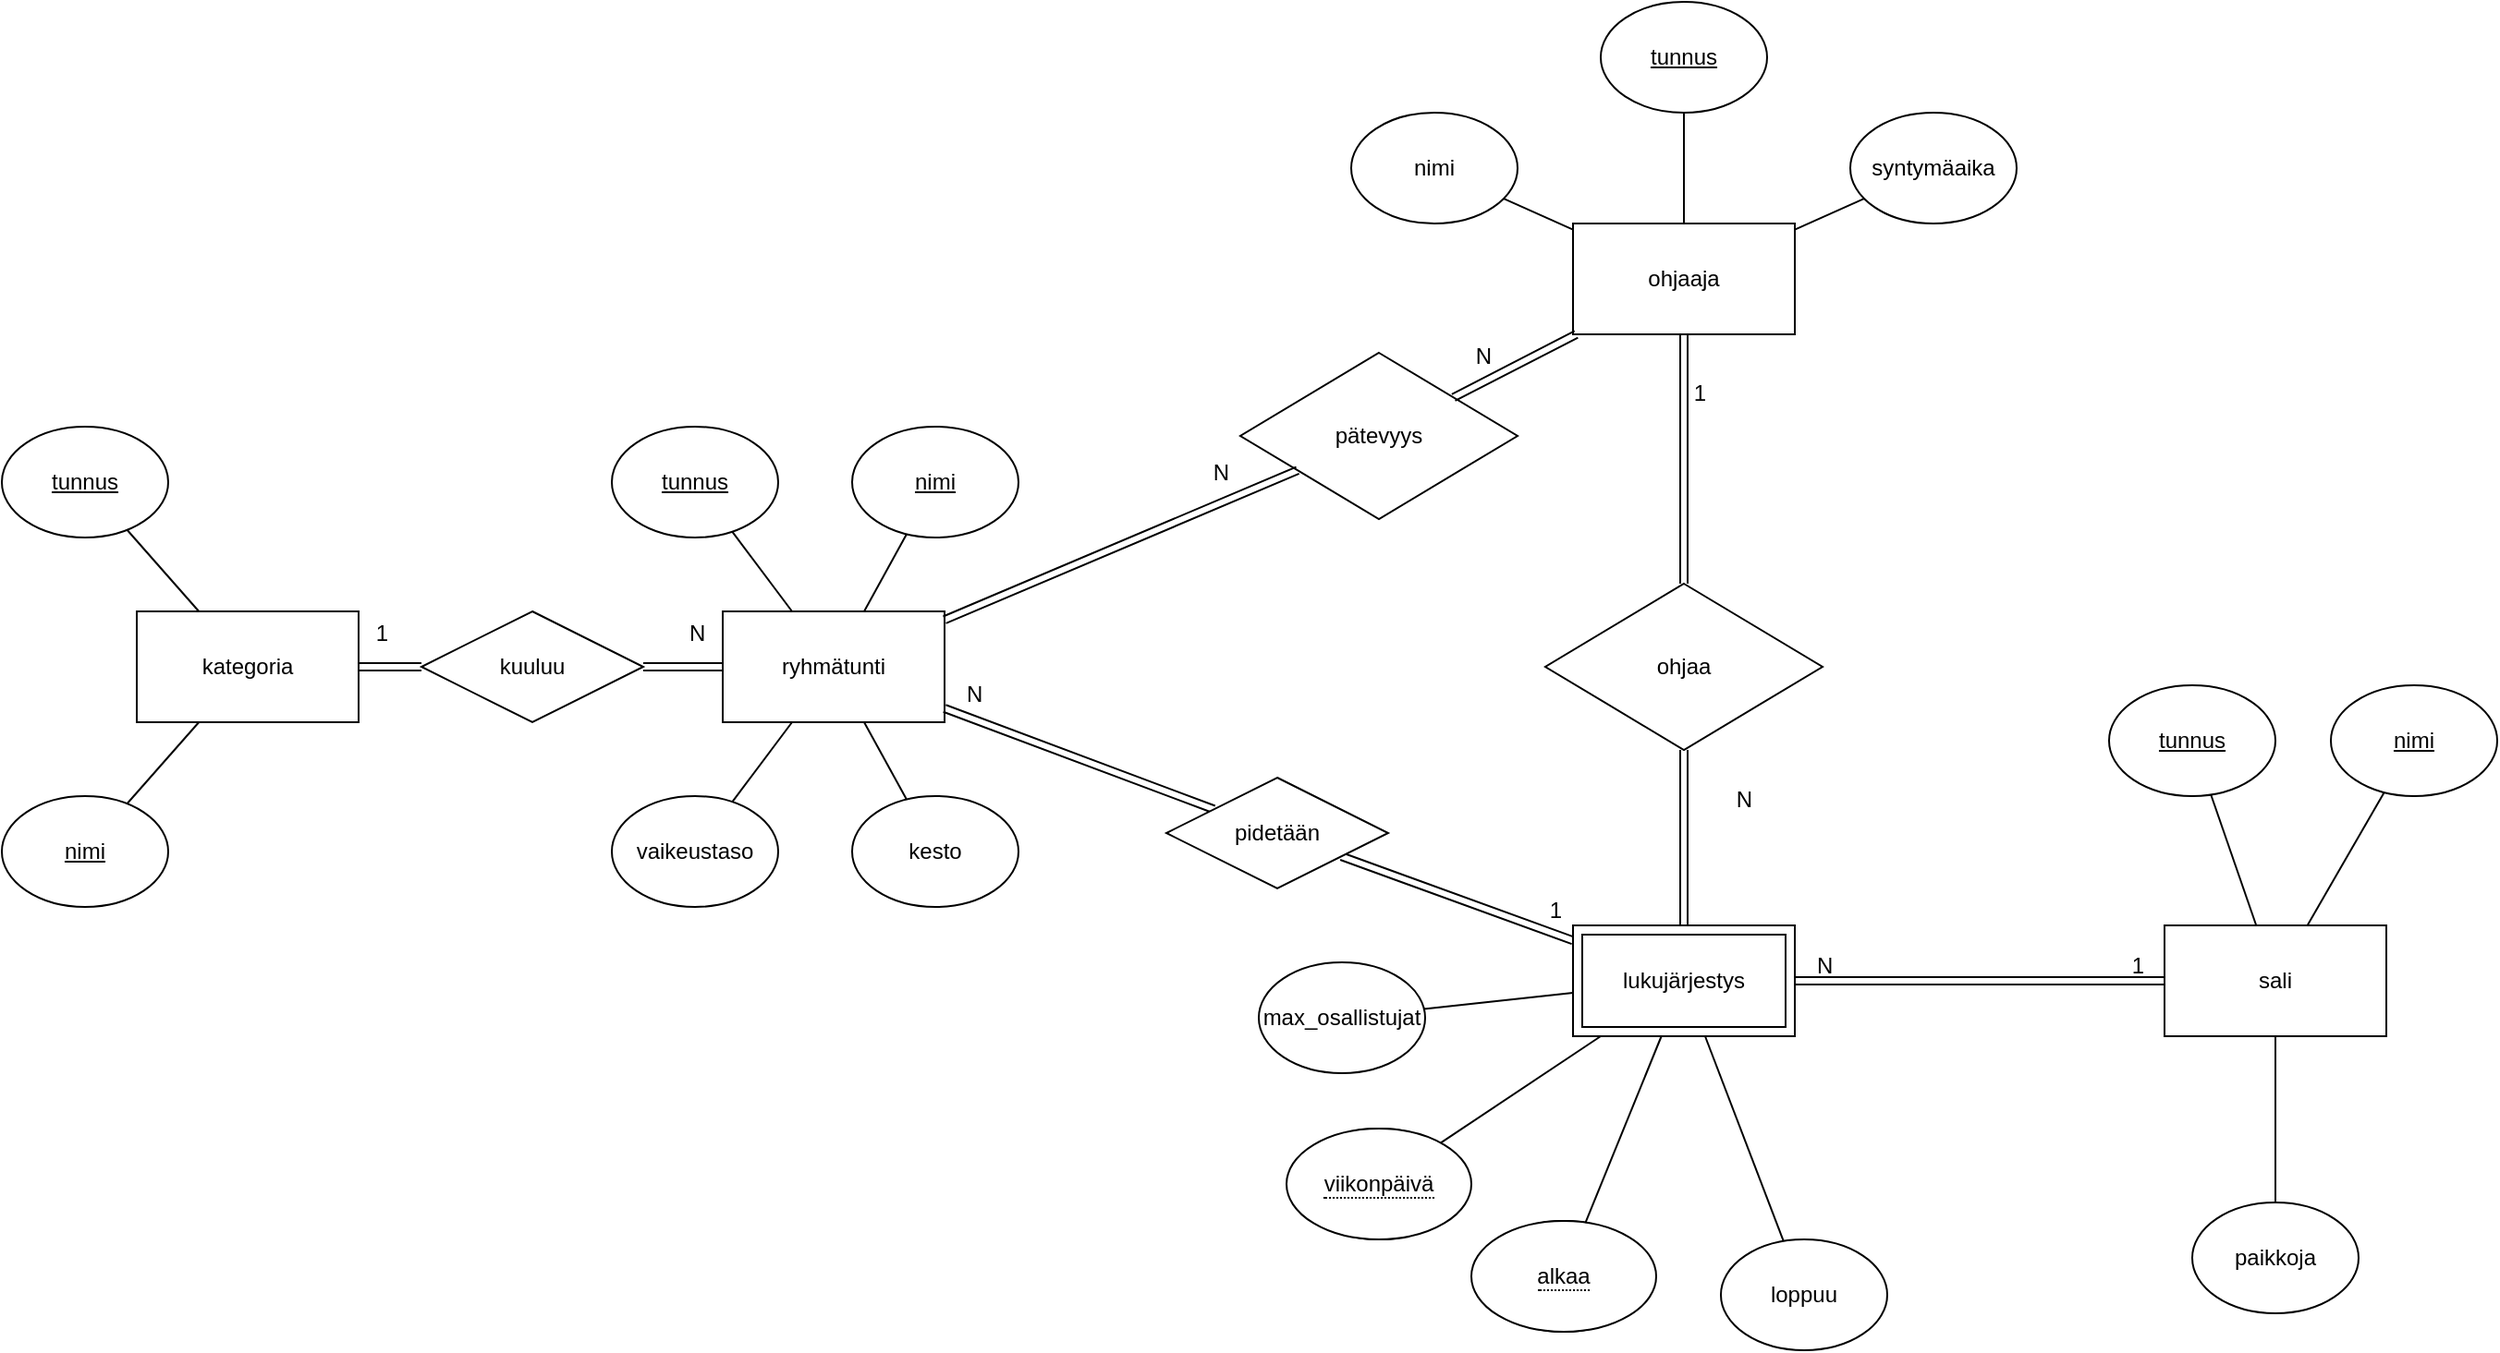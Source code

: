 <mxfile version="21.8.2" type="github">
  <diagram name="Page-1" id="rCQEHk5AixNXXwSne6Aq">
    <mxGraphModel dx="2531" dy="2101" grid="1" gridSize="10" guides="1" tooltips="1" connect="1" arrows="1" fold="1" page="1" pageScale="1" pageWidth="827" pageHeight="1169" math="0" shadow="0">
      <root>
        <mxCell id="0" />
        <mxCell id="1" parent="0" />
        <mxCell id="_bvSd32ubLVk9DA3Oi3Z-1" value="ryhmätunti" style="rounded=0;whiteSpace=wrap;html=1;" parent="1" vertex="1">
          <mxGeometry x="-310" y="310" width="120" height="60" as="geometry" />
        </mxCell>
        <mxCell id="_bvSd32ubLVk9DA3Oi3Z-2" value="kategoria" style="rounded=0;whiteSpace=wrap;html=1;" parent="1" vertex="1">
          <mxGeometry x="-627" y="310" width="120" height="60" as="geometry" />
        </mxCell>
        <mxCell id="_bvSd32ubLVk9DA3Oi3Z-3" value="ohjaaja" style="rounded=0;whiteSpace=wrap;html=1;" parent="1" vertex="1">
          <mxGeometry x="150" y="100" width="120" height="60" as="geometry" />
        </mxCell>
        <mxCell id="_bvSd32ubLVk9DA3Oi3Z-5" value="sali" style="rounded=0;whiteSpace=wrap;html=1;" parent="1" vertex="1">
          <mxGeometry x="470" y="480" width="120" height="60" as="geometry" />
        </mxCell>
        <mxCell id="_bvSd32ubLVk9DA3Oi3Z-6" value="&lt;u&gt;tunnus&lt;/u&gt;" style="ellipse;whiteSpace=wrap;html=1;" parent="1" vertex="1">
          <mxGeometry x="-370" y="210" width="90" height="60" as="geometry" />
        </mxCell>
        <mxCell id="_bvSd32ubLVk9DA3Oi3Z-7" value="&lt;u&gt;nimi&lt;/u&gt;" style="ellipse;whiteSpace=wrap;html=1;" parent="1" vertex="1">
          <mxGeometry x="-240" y="210" width="90" height="60" as="geometry" />
        </mxCell>
        <mxCell id="_bvSd32ubLVk9DA3Oi3Z-8" value="kesto" style="ellipse;whiteSpace=wrap;html=1;" parent="1" vertex="1">
          <mxGeometry x="-240" y="410" width="90" height="60" as="geometry" />
        </mxCell>
        <mxCell id="_bvSd32ubLVk9DA3Oi3Z-9" value="vaikeustaso" style="ellipse;whiteSpace=wrap;html=1;" parent="1" vertex="1">
          <mxGeometry x="-370" y="410" width="90" height="60" as="geometry" />
        </mxCell>
        <mxCell id="_bvSd32ubLVk9DA3Oi3Z-10" value="" style="endArrow=none;html=1;rounded=0;" parent="1" source="_bvSd32ubLVk9DA3Oi3Z-9" target="_bvSd32ubLVk9DA3Oi3Z-1" edge="1">
          <mxGeometry width="50" height="50" relative="1" as="geometry">
            <mxPoint x="-230" y="460" as="sourcePoint" />
            <mxPoint x="-180" y="410" as="targetPoint" />
          </mxGeometry>
        </mxCell>
        <mxCell id="_bvSd32ubLVk9DA3Oi3Z-11" value="" style="endArrow=none;html=1;rounded=0;" parent="1" source="_bvSd32ubLVk9DA3Oi3Z-8" target="_bvSd32ubLVk9DA3Oi3Z-1" edge="1">
          <mxGeometry width="50" height="50" relative="1" as="geometry">
            <mxPoint x="20" y="490" as="sourcePoint" />
            <mxPoint x="70" y="440" as="targetPoint" />
          </mxGeometry>
        </mxCell>
        <mxCell id="_bvSd32ubLVk9DA3Oi3Z-12" value="" style="endArrow=none;html=1;rounded=0;" parent="1" source="_bvSd32ubLVk9DA3Oi3Z-6" target="_bvSd32ubLVk9DA3Oi3Z-1" edge="1">
          <mxGeometry width="50" height="50" relative="1" as="geometry">
            <mxPoint x="20" y="490" as="sourcePoint" />
            <mxPoint x="70" y="440" as="targetPoint" />
          </mxGeometry>
        </mxCell>
        <mxCell id="_bvSd32ubLVk9DA3Oi3Z-13" value="" style="endArrow=none;html=1;rounded=0;" parent="1" source="_bvSd32ubLVk9DA3Oi3Z-1" target="_bvSd32ubLVk9DA3Oi3Z-7" edge="1">
          <mxGeometry width="50" height="50" relative="1" as="geometry">
            <mxPoint x="20" y="490" as="sourcePoint" />
            <mxPoint x="70" y="440" as="targetPoint" />
          </mxGeometry>
        </mxCell>
        <mxCell id="_bvSd32ubLVk9DA3Oi3Z-14" value="&lt;u&gt;nimi&lt;/u&gt;" style="ellipse;whiteSpace=wrap;html=1;" parent="1" vertex="1">
          <mxGeometry x="-700" y="410" width="90" height="60" as="geometry" />
        </mxCell>
        <mxCell id="_bvSd32ubLVk9DA3Oi3Z-15" value="&lt;u&gt;tunnus&lt;/u&gt;" style="ellipse;whiteSpace=wrap;html=1;" parent="1" vertex="1">
          <mxGeometry x="-700" y="210" width="90" height="60" as="geometry" />
        </mxCell>
        <mxCell id="_bvSd32ubLVk9DA3Oi3Z-16" value="" style="endArrow=none;html=1;rounded=0;" parent="1" source="_bvSd32ubLVk9DA3Oi3Z-14" target="_bvSd32ubLVk9DA3Oi3Z-2" edge="1">
          <mxGeometry width="50" height="50" relative="1" as="geometry">
            <mxPoint x="-537" y="490" as="sourcePoint" />
            <mxPoint x="-487" y="440" as="targetPoint" />
          </mxGeometry>
        </mxCell>
        <mxCell id="_bvSd32ubLVk9DA3Oi3Z-17" value="" style="endArrow=none;html=1;rounded=0;" parent="1" source="_bvSd32ubLVk9DA3Oi3Z-2" target="_bvSd32ubLVk9DA3Oi3Z-15" edge="1">
          <mxGeometry width="50" height="50" relative="1" as="geometry">
            <mxPoint x="-537" y="490" as="sourcePoint" />
            <mxPoint x="-487" y="440" as="targetPoint" />
          </mxGeometry>
        </mxCell>
        <mxCell id="_bvSd32ubLVk9DA3Oi3Z-18" value="nimi" style="ellipse;whiteSpace=wrap;html=1;" parent="1" vertex="1">
          <mxGeometry x="30" y="40" width="90" height="60" as="geometry" />
        </mxCell>
        <mxCell id="_bvSd32ubLVk9DA3Oi3Z-19" value="&lt;u&gt;tunnus&lt;/u&gt;" style="ellipse;whiteSpace=wrap;html=1;" parent="1" vertex="1">
          <mxGeometry x="165" y="-20" width="90" height="60" as="geometry" />
        </mxCell>
        <mxCell id="_bvSd32ubLVk9DA3Oi3Z-20" value="" style="endArrow=none;html=1;rounded=0;" parent="1" source="_bvSd32ubLVk9DA3Oi3Z-19" target="_bvSd32ubLVk9DA3Oi3Z-3" edge="1">
          <mxGeometry width="50" height="50" relative="1" as="geometry">
            <mxPoint x="465" as="sourcePoint" />
            <mxPoint x="515" y="-50" as="targetPoint" />
          </mxGeometry>
        </mxCell>
        <mxCell id="_bvSd32ubLVk9DA3Oi3Z-21" value="" style="endArrow=none;html=1;rounded=0;" parent="1" source="_bvSd32ubLVk9DA3Oi3Z-18" target="_bvSd32ubLVk9DA3Oi3Z-3" edge="1">
          <mxGeometry width="50" height="50" relative="1" as="geometry">
            <mxPoint x="465" as="sourcePoint" />
            <mxPoint x="515" y="-50" as="targetPoint" />
          </mxGeometry>
        </mxCell>
        <mxCell id="_bvSd32ubLVk9DA3Oi3Z-22" value="syntymäaika" style="ellipse;whiteSpace=wrap;html=1;" parent="1" vertex="1">
          <mxGeometry x="300" y="40" width="90" height="60" as="geometry" />
        </mxCell>
        <mxCell id="_bvSd32ubLVk9DA3Oi3Z-23" value="" style="endArrow=none;html=1;rounded=0;" parent="1" source="_bvSd32ubLVk9DA3Oi3Z-22" target="_bvSd32ubLVk9DA3Oi3Z-3" edge="1">
          <mxGeometry width="50" height="50" relative="1" as="geometry">
            <mxPoint x="465" as="sourcePoint" />
            <mxPoint x="515" y="-50" as="targetPoint" />
          </mxGeometry>
        </mxCell>
        <mxCell id="_bvSd32ubLVk9DA3Oi3Z-32" value="pätevyys" style="rhombus;whiteSpace=wrap;html=1;" parent="1" vertex="1">
          <mxGeometry x="-30" y="170" width="150" height="90" as="geometry" />
        </mxCell>
        <mxCell id="_bvSd32ubLVk9DA3Oi3Z-34" value="viikonpäivä" style="ellipse;whiteSpace=wrap;html=1;" parent="1" vertex="1">
          <mxGeometry y="590" width="90" height="60" as="geometry" />
        </mxCell>
        <mxCell id="_bvSd32ubLVk9DA3Oi3Z-35" value="alkaa" style="ellipse;whiteSpace=wrap;html=1;" parent="1" vertex="1">
          <mxGeometry x="100" y="640" width="90" height="60" as="geometry" />
        </mxCell>
        <mxCell id="_bvSd32ubLVk9DA3Oi3Z-36" value="loppuu" style="ellipse;whiteSpace=wrap;html=1;" parent="1" vertex="1">
          <mxGeometry x="230" y="650" width="90" height="60" as="geometry" />
        </mxCell>
        <mxCell id="_bvSd32ubLVk9DA3Oi3Z-38" value="" style="endArrow=none;html=1;rounded=0;" parent="1" source="_bvSd32ubLVk9DA3Oi3Z-36" target="uSmkR0jeEMEtlkLvggBr-1" edge="1">
          <mxGeometry width="50" height="50" relative="1" as="geometry">
            <mxPoint x="189" y="524.29" as="sourcePoint" />
            <mxPoint x="148.846" y="530" as="targetPoint" />
          </mxGeometry>
        </mxCell>
        <mxCell id="_bvSd32ubLVk9DA3Oi3Z-39" value="" style="endArrow=none;html=1;rounded=0;" parent="1" source="_bvSd32ubLVk9DA3Oi3Z-34" target="uSmkR0jeEMEtlkLvggBr-1" edge="1">
          <mxGeometry width="50" height="50" relative="1" as="geometry">
            <mxPoint x="189" y="524.29" as="sourcePoint" />
            <mxPoint x="95.357" y="530" as="targetPoint" />
          </mxGeometry>
        </mxCell>
        <mxCell id="_bvSd32ubLVk9DA3Oi3Z-40" value="max_osallistujat" style="ellipse;whiteSpace=wrap;html=1;" parent="1" vertex="1">
          <mxGeometry x="-20" y="500" width="90" height="60" as="geometry" />
        </mxCell>
        <mxCell id="_bvSd32ubLVk9DA3Oi3Z-41" value="" style="endArrow=none;html=1;rounded=0;" parent="1" source="_bvSd32ubLVk9DA3Oi3Z-40" target="uSmkR0jeEMEtlkLvggBr-1" edge="1">
          <mxGeometry width="50" height="50" relative="1" as="geometry">
            <mxPoint x="29" y="624.29" as="sourcePoint" />
            <mxPoint x="60" y="516.216" as="targetPoint" />
          </mxGeometry>
        </mxCell>
        <mxCell id="_bvSd32ubLVk9DA3Oi3Z-42" value="&lt;u&gt;nimi&lt;/u&gt;" style="ellipse;whiteSpace=wrap;html=1;" parent="1" vertex="1">
          <mxGeometry x="560" y="350" width="90" height="60" as="geometry" />
        </mxCell>
        <mxCell id="_bvSd32ubLVk9DA3Oi3Z-43" value="&lt;u&gt;tunnus&lt;/u&gt;" style="ellipse;whiteSpace=wrap;html=1;" parent="1" vertex="1">
          <mxGeometry x="440" y="350" width="90" height="60" as="geometry" />
        </mxCell>
        <mxCell id="_bvSd32ubLVk9DA3Oi3Z-44" value="" style="endArrow=none;html=1;rounded=0;" parent="1" source="_bvSd32ubLVk9DA3Oi3Z-5" target="_bvSd32ubLVk9DA3Oi3Z-43" edge="1">
          <mxGeometry width="50" height="50" relative="1" as="geometry">
            <mxPoint x="550" y="515" as="sourcePoint" />
            <mxPoint x="600" y="465" as="targetPoint" />
          </mxGeometry>
        </mxCell>
        <mxCell id="_bvSd32ubLVk9DA3Oi3Z-45" value="" style="endArrow=none;html=1;rounded=0;" parent="1" source="_bvSd32ubLVk9DA3Oi3Z-5" target="_bvSd32ubLVk9DA3Oi3Z-42" edge="1">
          <mxGeometry width="50" height="50" relative="1" as="geometry">
            <mxPoint x="550" y="515" as="sourcePoint" />
            <mxPoint x="600" y="465" as="targetPoint" />
          </mxGeometry>
        </mxCell>
        <mxCell id="_bvSd32ubLVk9DA3Oi3Z-48" value="" style="endArrow=none;html=1;rounded=0;" parent="1" source="_bvSd32ubLVk9DA3Oi3Z-5" target="_bvSd32ubLVk9DA3Oi3Z-47" edge="1">
          <mxGeometry width="50" height="50" relative="1" as="geometry">
            <mxPoint x="540" y="545" as="sourcePoint" />
            <mxPoint x="590" y="595" as="targetPoint" />
          </mxGeometry>
        </mxCell>
        <mxCell id="_bvSd32ubLVk9DA3Oi3Z-47" value="paikkoja" style="ellipse;whiteSpace=wrap;html=1;" parent="1" vertex="1">
          <mxGeometry x="485" y="630" width="90" height="60" as="geometry" />
        </mxCell>
        <mxCell id="_bvSd32ubLVk9DA3Oi3Z-55" value="" style="shape=link;html=1;rounded=0;" parent="1" source="uSmkR0jeEMEtlkLvggBr-5" target="_bvSd32ubLVk9DA3Oi3Z-1" edge="1">
          <mxGeometry relative="1" as="geometry">
            <mxPoint x="-350" y="330" as="sourcePoint" />
            <mxPoint x="-190" y="330" as="targetPoint" />
          </mxGeometry>
        </mxCell>
        <mxCell id="_bvSd32ubLVk9DA3Oi3Z-57" value="1" style="resizable=0;html=1;whiteSpace=wrap;align=right;verticalAlign=bottom;" parent="_bvSd32ubLVk9DA3Oi3Z-55" connectable="0" vertex="1">
          <mxGeometry x="1" relative="1" as="geometry">
            <mxPoint x="-180" y="-10" as="offset" />
          </mxGeometry>
        </mxCell>
        <mxCell id="_bvSd32ubLVk9DA3Oi3Z-58" value="" style="shape=link;html=1;rounded=0;" parent="1" source="_bvSd32ubLVk9DA3Oi3Z-32" target="_bvSd32ubLVk9DA3Oi3Z-3" edge="1">
          <mxGeometry relative="1" as="geometry">
            <mxPoint x="-30" y="240" as="sourcePoint" />
            <mxPoint x="130" y="240" as="targetPoint" />
          </mxGeometry>
        </mxCell>
        <mxCell id="_bvSd32ubLVk9DA3Oi3Z-59" value="N" style="resizable=0;html=1;whiteSpace=wrap;align=right;verticalAlign=bottom;" parent="_bvSd32ubLVk9DA3Oi3Z-58" connectable="0" vertex="1">
          <mxGeometry x="1" relative="1" as="geometry">
            <mxPoint x="-44" y="20" as="offset" />
          </mxGeometry>
        </mxCell>
        <mxCell id="_bvSd32ubLVk9DA3Oi3Z-61" value="" style="shape=link;html=1;rounded=0;" parent="1" source="_bvSd32ubLVk9DA3Oi3Z-1" target="_bvSd32ubLVk9DA3Oi3Z-32" edge="1">
          <mxGeometry relative="1" as="geometry">
            <mxPoint x="-100" y="230" as="sourcePoint" />
            <mxPoint x="60" y="230" as="targetPoint" />
          </mxGeometry>
        </mxCell>
        <mxCell id="_bvSd32ubLVk9DA3Oi3Z-62" value="N" style="resizable=0;html=1;whiteSpace=wrap;align=right;verticalAlign=bottom;" parent="_bvSd32ubLVk9DA3Oi3Z-61" connectable="0" vertex="1">
          <mxGeometry x="1" relative="1" as="geometry">
            <mxPoint x="-36" y="10" as="offset" />
          </mxGeometry>
        </mxCell>
        <mxCell id="_bvSd32ubLVk9DA3Oi3Z-65" value="ohjaa" style="rhombus;whiteSpace=wrap;html=1;" parent="1" vertex="1">
          <mxGeometry x="135" y="295" width="150" height="90" as="geometry" />
        </mxCell>
        <mxCell id="_bvSd32ubLVk9DA3Oi3Z-66" value="" style="shape=link;html=1;rounded=0;" parent="1" source="_bvSd32ubLVk9DA3Oi3Z-65" target="_bvSd32ubLVk9DA3Oi3Z-3" edge="1">
          <mxGeometry relative="1" as="geometry">
            <mxPoint x="190" y="260" as="sourcePoint" />
            <mxPoint x="350" y="270" as="targetPoint" />
          </mxGeometry>
        </mxCell>
        <mxCell id="_bvSd32ubLVk9DA3Oi3Z-67" value="1" style="resizable=0;html=1;whiteSpace=wrap;align=right;verticalAlign=bottom;" parent="_bvSd32ubLVk9DA3Oi3Z-66" connectable="0" vertex="1">
          <mxGeometry x="1" relative="1" as="geometry">
            <mxPoint x="13" y="40" as="offset" />
          </mxGeometry>
        </mxCell>
        <mxCell id="_bvSd32ubLVk9DA3Oi3Z-68" value="" style="shape=link;html=1;rounded=0;" parent="1" source="_bvSd32ubLVk9DA3Oi3Z-65" target="uSmkR0jeEMEtlkLvggBr-1" edge="1">
          <mxGeometry relative="1" as="geometry">
            <mxPoint x="-10" y="390" as="sourcePoint" />
            <mxPoint x="127.273" y="470" as="targetPoint" />
          </mxGeometry>
        </mxCell>
        <mxCell id="_bvSd32ubLVk9DA3Oi3Z-69" value="N" style="resizable=0;html=1;whiteSpace=wrap;align=right;verticalAlign=bottom;" parent="_bvSd32ubLVk9DA3Oi3Z-68" connectable="0" vertex="1">
          <mxGeometry x="1" relative="1" as="geometry">
            <mxPoint x="38" y="-60" as="offset" />
          </mxGeometry>
        </mxCell>
        <mxCell id="_bvSd32ubLVk9DA3Oi3Z-70" value="" style="shape=link;html=1;rounded=0;" parent="1" source="uSmkR0jeEMEtlkLvggBr-9" target="uSmkR0jeEMEtlkLvggBr-1" edge="1">
          <mxGeometry relative="1" as="geometry">
            <mxPoint x="-140" y="610" as="sourcePoint" />
            <mxPoint x="60" y="474.054" as="targetPoint" />
          </mxGeometry>
        </mxCell>
        <mxCell id="_bvSd32ubLVk9DA3Oi3Z-71" value="1" style="resizable=0;html=1;whiteSpace=wrap;align=right;verticalAlign=bottom;" parent="_bvSd32ubLVk9DA3Oi3Z-70" connectable="0" vertex="1">
          <mxGeometry x="1" relative="1" as="geometry">
            <mxPoint x="-5" y="-8" as="offset" />
          </mxGeometry>
        </mxCell>
        <mxCell id="_bvSd32ubLVk9DA3Oi3Z-72" value="" style="shape=link;html=1;rounded=0;" parent="1" source="uSmkR0jeEMEtlkLvggBr-1" target="_bvSd32ubLVk9DA3Oi3Z-5" edge="1">
          <mxGeometry relative="1" as="geometry">
            <mxPoint x="180" y="499.143" as="sourcePoint" />
            <mxPoint x="470" y="500" as="targetPoint" />
          </mxGeometry>
        </mxCell>
        <mxCell id="_bvSd32ubLVk9DA3Oi3Z-73" value="N" style="resizable=0;html=1;whiteSpace=wrap;align=left;verticalAlign=bottom;" parent="_bvSd32ubLVk9DA3Oi3Z-72" connectable="0" vertex="1">
          <mxGeometry x="-1" relative="1" as="geometry">
            <mxPoint x="10" as="offset" />
          </mxGeometry>
        </mxCell>
        <mxCell id="_bvSd32ubLVk9DA3Oi3Z-74" value="1" style="resizable=0;html=1;whiteSpace=wrap;align=right;verticalAlign=bottom;" parent="_bvSd32ubLVk9DA3Oi3Z-72" connectable="0" vertex="1">
          <mxGeometry x="1" relative="1" as="geometry">
            <mxPoint x="-10" as="offset" />
          </mxGeometry>
        </mxCell>
        <mxCell id="_bvSd32ubLVk9DA3Oi3Z-93" value="N" style="resizable=0;html=1;whiteSpace=wrap;align=left;verticalAlign=bottom;" parent="_bvSd32ubLVk9DA3Oi3Z-72" connectable="0" vertex="1">
          <mxGeometry x="-1" relative="1" as="geometry">
            <mxPoint x="-450" y="-147" as="offset" />
          </mxGeometry>
        </mxCell>
        <mxCell id="uSmkR0jeEMEtlkLvggBr-3" value="&lt;span style=&quot;border-bottom: 1px dotted&quot;&gt;viikonpäivä&lt;/span&gt;" style="ellipse;whiteSpace=wrap;html=1;align=center;" vertex="1" parent="1">
          <mxGeometry x="-5" y="590" width="100" height="60" as="geometry" />
        </mxCell>
        <mxCell id="uSmkR0jeEMEtlkLvggBr-4" value="&lt;span style=&quot;border-bottom: 1px dotted&quot;&gt;alkaa&lt;br&gt;&lt;/span&gt;" style="ellipse;whiteSpace=wrap;html=1;align=center;" vertex="1" parent="1">
          <mxGeometry x="95" y="640" width="100" height="60" as="geometry" />
        </mxCell>
        <mxCell id="uSmkR0jeEMEtlkLvggBr-6" value="" style="shape=link;html=1;rounded=0;" edge="1" parent="1" source="_bvSd32ubLVk9DA3Oi3Z-2" target="uSmkR0jeEMEtlkLvggBr-5">
          <mxGeometry relative="1" as="geometry">
            <mxPoint x="-507" y="340" as="sourcePoint" />
            <mxPoint x="-310" y="340" as="targetPoint" />
          </mxGeometry>
        </mxCell>
        <mxCell id="uSmkR0jeEMEtlkLvggBr-7" value="N" style="resizable=0;html=1;whiteSpace=wrap;align=left;verticalAlign=bottom;" connectable="0" vertex="1" parent="uSmkR0jeEMEtlkLvggBr-6">
          <mxGeometry x="-1" relative="1" as="geometry">
            <mxPoint x="177" y="-10" as="offset" />
          </mxGeometry>
        </mxCell>
        <mxCell id="uSmkR0jeEMEtlkLvggBr-5" value="kuuluu" style="shape=rhombus;perimeter=rhombusPerimeter;whiteSpace=wrap;html=1;align=center;" vertex="1" parent="1">
          <mxGeometry x="-473" y="310" width="120" height="60" as="geometry" />
        </mxCell>
        <mxCell id="uSmkR0jeEMEtlkLvggBr-10" value="" style="shape=link;html=1;rounded=0;" edge="1" parent="1" source="_bvSd32ubLVk9DA3Oi3Z-1" target="uSmkR0jeEMEtlkLvggBr-9">
          <mxGeometry relative="1" as="geometry">
            <mxPoint x="-190" y="366" as="sourcePoint" />
            <mxPoint x="-70" y="360" as="targetPoint" />
          </mxGeometry>
        </mxCell>
        <mxCell id="uSmkR0jeEMEtlkLvggBr-9" value="pidetään" style="shape=rhombus;perimeter=rhombusPerimeter;whiteSpace=wrap;html=1;align=center;" vertex="1" parent="1">
          <mxGeometry x="-70" y="400" width="120" height="60" as="geometry" />
        </mxCell>
        <mxCell id="uSmkR0jeEMEtlkLvggBr-36" value="" style="endArrow=none;html=1;rounded=0;" edge="1" parent="1" source="_bvSd32ubLVk9DA3Oi3Z-35" target="uSmkR0jeEMEtlkLvggBr-1">
          <mxGeometry width="50" height="50" relative="1" as="geometry">
            <mxPoint x="133" y="640" as="sourcePoint" />
            <mxPoint x="122.647" y="530" as="targetPoint" />
          </mxGeometry>
        </mxCell>
        <mxCell id="uSmkR0jeEMEtlkLvggBr-1" value="lukujärjestys" style="shape=ext;margin=3;double=1;whiteSpace=wrap;html=1;align=center;" vertex="1" parent="1">
          <mxGeometry x="150" y="480" width="120" height="60" as="geometry" />
        </mxCell>
      </root>
    </mxGraphModel>
  </diagram>
</mxfile>
